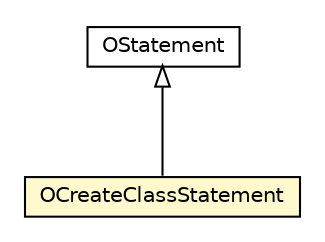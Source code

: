 #!/usr/local/bin/dot
#
# Class diagram 
# Generated by UMLGraph version R5_6-24-gf6e263 (http://www.umlgraph.org/)
#

digraph G {
	edge [fontname="Helvetica",fontsize=10,labelfontname="Helvetica",labelfontsize=10];
	node [fontname="Helvetica",fontsize=10,shape=plaintext];
	nodesep=0.25;
	ranksep=0.5;
	// com.orientechnologies.orient.core.sql.parser.OStatement
	c1262660 [label=<<table title="com.orientechnologies.orient.core.sql.parser.OStatement" border="0" cellborder="1" cellspacing="0" cellpadding="2" port="p" href="./OStatement.html">
		<tr><td><table border="0" cellspacing="0" cellpadding="1">
<tr><td align="center" balign="center"> OStatement </td></tr>
		</table></td></tr>
		</table>>, URL="./OStatement.html", fontname="Helvetica", fontcolor="black", fontsize=10.0];
	// com.orientechnologies.orient.core.sql.parser.OCreateClassStatement
	c1262805 [label=<<table title="com.orientechnologies.orient.core.sql.parser.OCreateClassStatement" border="0" cellborder="1" cellspacing="0" cellpadding="2" port="p" bgcolor="lemonChiffon" href="./OCreateClassStatement.html">
		<tr><td><table border="0" cellspacing="0" cellpadding="1">
<tr><td align="center" balign="center"> OCreateClassStatement </td></tr>
		</table></td></tr>
		</table>>, URL="./OCreateClassStatement.html", fontname="Helvetica", fontcolor="black", fontsize=10.0];
	//com.orientechnologies.orient.core.sql.parser.OCreateClassStatement extends com.orientechnologies.orient.core.sql.parser.OStatement
	c1262660:p -> c1262805:p [dir=back,arrowtail=empty];
}

